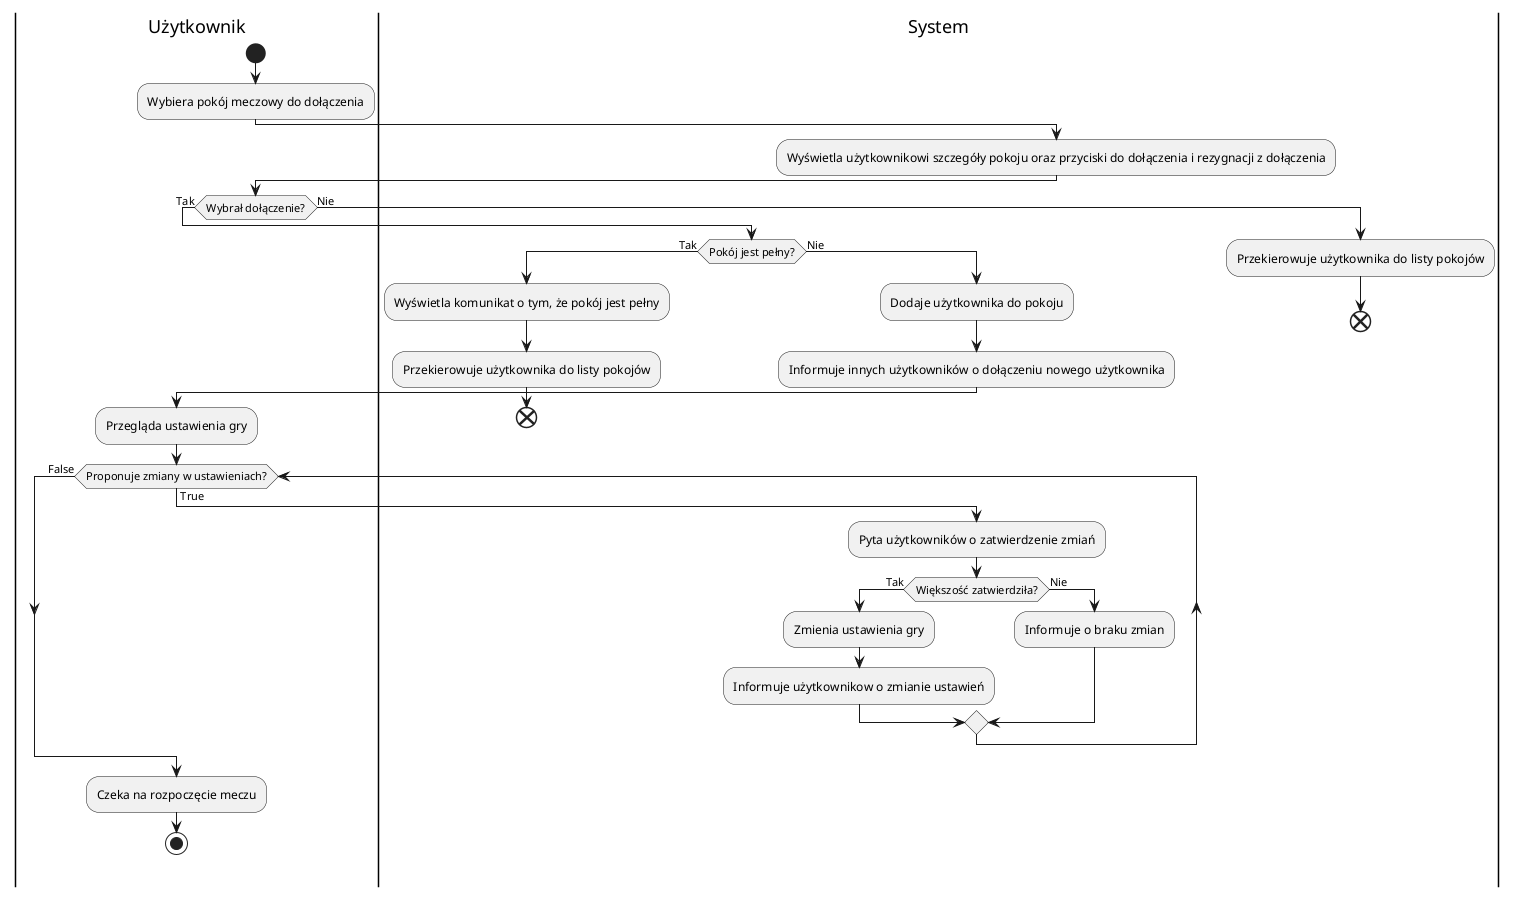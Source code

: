 @startuml activity_dolaczenie_do_pokoju
|Użytkownik|
start
:Wybiera pokój meczowy do dołączenia;
|System|
:Wyświetla użytkownikowi szczegóły pokoju oraz przyciski do dołączenia i rezygnacji z dołączenia;
|Użytkownik|
if(Wybrał dołączenie?) then (Tak)
    |System|
    if(Pokój jest pełny?) then (Tak)
        :Wyświetla komunikat o tym, że pokój jest pełny;
        :Przekierowuje użytkownika do listy pokojów;
        end
    else (Nie)
        :Dodaje użytkownika do pokoju;
        :Informuje innych użytkowników o dołączeniu nowego użytkownika;
        |Użytkownik|
        :Przegląda ustawienia gry;
        while(Proponuje zmiany w ustawieniach?) is (True)
         |System|
         :Pyta użytkowników o zatwierdzenie zmiań;
         if(Większość zatwierdziła?) then (Tak)
            |System|
            :Zmienia ustawienia gry;
            :Informuje użytkownikow o zmianie ustawień;
        else (Nie)
            |System|
            :Informuje o braku zmian;
        endif
        endwhile (False)
        |Użytkownik|
        :Czeka na rozpoczęcie meczu;
        stop
    endif
else (Nie)
    |System|
    :Przekierowuje użytkownika do listy pokojów;
    end
endif

@enduml